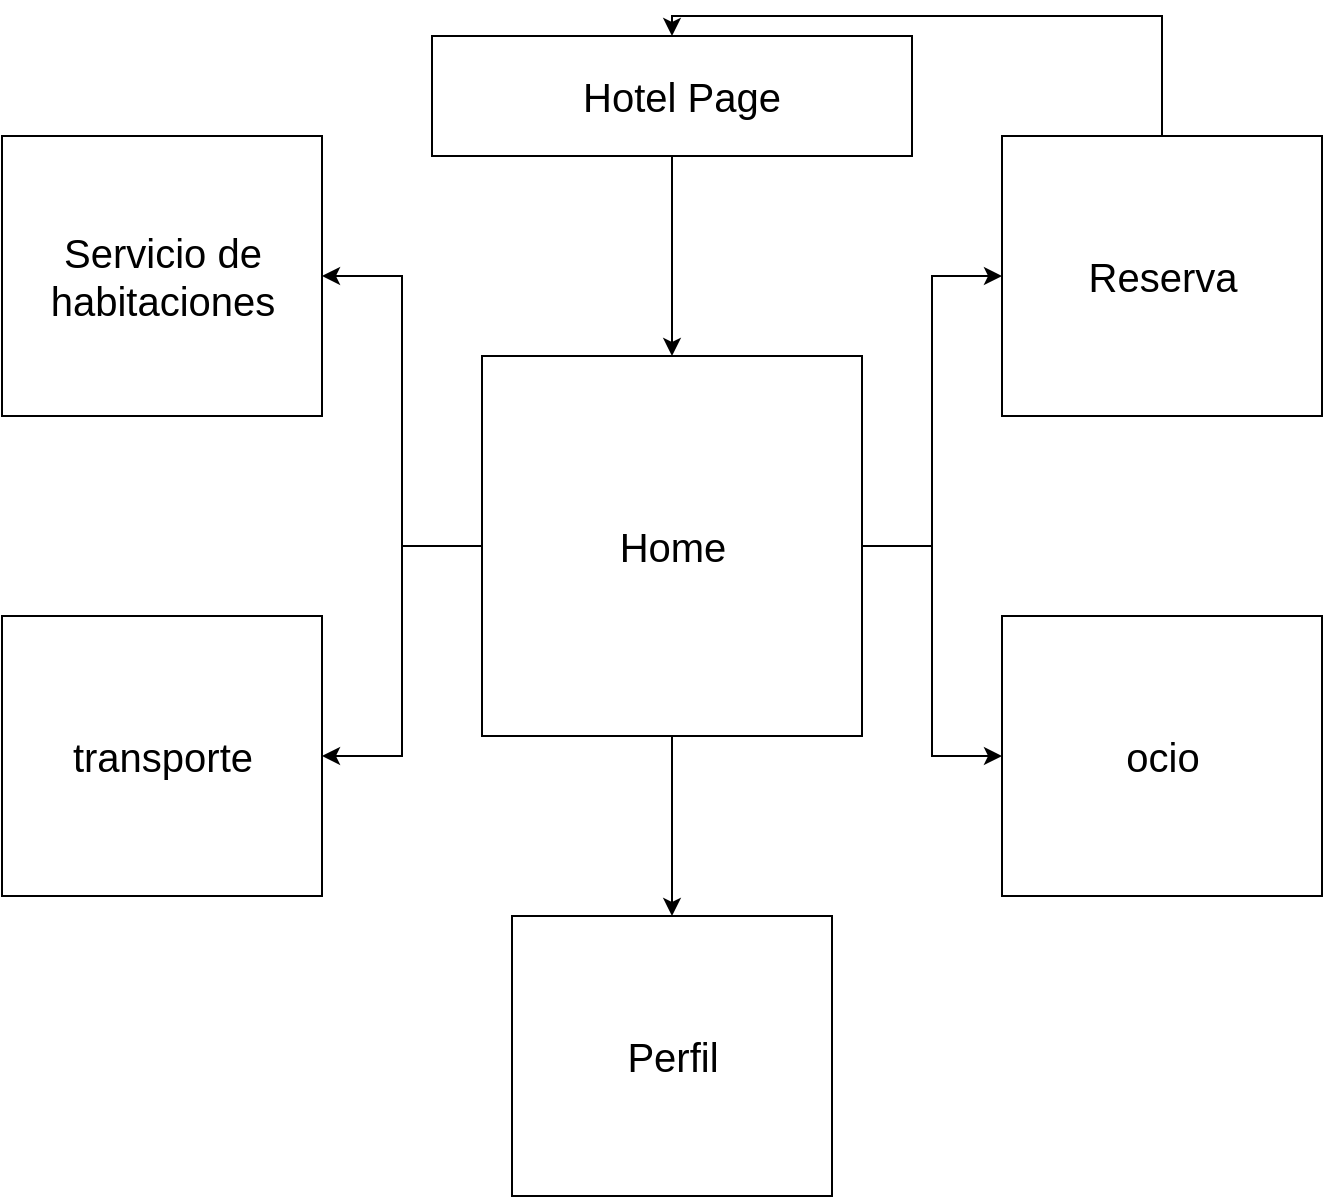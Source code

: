 <mxfile version="14.4.7" type="github">
  <diagram id="xAV35Kj2xdzVyg8GMDYR" name="Page-1">
    <mxGraphModel dx="1038" dy="580" grid="1" gridSize="10" guides="1" tooltips="1" connect="1" arrows="1" fold="1" page="1" pageScale="1" pageWidth="827" pageHeight="1169" math="0" shadow="0">
      <root>
        <mxCell id="0" />
        <mxCell id="1" parent="0" />
        <mxCell id="1Z9WFeVsxztxpnlSM1GO-10" style="edgeStyle=orthogonalEdgeStyle;rounded=0;orthogonalLoop=1;jettySize=auto;html=1;" edge="1" parent="1" source="1Z9WFeVsxztxpnlSM1GO-3" target="1Z9WFeVsxztxpnlSM1GO-5">
          <mxGeometry relative="1" as="geometry" />
        </mxCell>
        <mxCell id="1Z9WFeVsxztxpnlSM1GO-11" style="edgeStyle=orthogonalEdgeStyle;rounded=0;orthogonalLoop=1;jettySize=auto;html=1;" edge="1" parent="1" source="1Z9WFeVsxztxpnlSM1GO-3" target="1Z9WFeVsxztxpnlSM1GO-8">
          <mxGeometry relative="1" as="geometry" />
        </mxCell>
        <mxCell id="1Z9WFeVsxztxpnlSM1GO-12" style="edgeStyle=orthogonalEdgeStyle;rounded=0;orthogonalLoop=1;jettySize=auto;html=1;" edge="1" parent="1" source="1Z9WFeVsxztxpnlSM1GO-3" target="1Z9WFeVsxztxpnlSM1GO-7">
          <mxGeometry relative="1" as="geometry" />
        </mxCell>
        <mxCell id="1Z9WFeVsxztxpnlSM1GO-13" style="edgeStyle=orthogonalEdgeStyle;rounded=0;orthogonalLoop=1;jettySize=auto;html=1;" edge="1" parent="1" source="1Z9WFeVsxztxpnlSM1GO-3" target="1Z9WFeVsxztxpnlSM1GO-9">
          <mxGeometry relative="1" as="geometry" />
        </mxCell>
        <mxCell id="1Z9WFeVsxztxpnlSM1GO-16" style="edgeStyle=orthogonalEdgeStyle;rounded=0;orthogonalLoop=1;jettySize=auto;html=1;" edge="1" parent="1" source="1Z9WFeVsxztxpnlSM1GO-3" target="1Z9WFeVsxztxpnlSM1GO-15">
          <mxGeometry relative="1" as="geometry" />
        </mxCell>
        <mxCell id="1Z9WFeVsxztxpnlSM1GO-3" value="" style="rounded=0;whiteSpace=wrap;html=1;" vertex="1" parent="1">
          <mxGeometry x="340" y="190" width="190" height="190" as="geometry" />
        </mxCell>
        <mxCell id="1Z9WFeVsxztxpnlSM1GO-4" value="&lt;font style=&quot;font-size: 20px&quot;&gt;Home&lt;/font&gt;" style="text;html=1;strokeColor=none;fillColor=none;align=center;verticalAlign=middle;whiteSpace=wrap;rounded=0;" vertex="1" parent="1">
          <mxGeometry x="375.5" y="257.5" width="119" height="55" as="geometry" />
        </mxCell>
        <mxCell id="1Z9WFeVsxztxpnlSM1GO-5" value="" style="rounded=0;whiteSpace=wrap;html=1;" vertex="1" parent="1">
          <mxGeometry x="100" y="80" width="160" height="140" as="geometry" />
        </mxCell>
        <mxCell id="1Z9WFeVsxztxpnlSM1GO-7" value="" style="rounded=0;whiteSpace=wrap;html=1;" vertex="1" parent="1">
          <mxGeometry x="100" y="320" width="160" height="140" as="geometry" />
        </mxCell>
        <mxCell id="1Z9WFeVsxztxpnlSM1GO-26" style="edgeStyle=orthogonalEdgeStyle;rounded=0;orthogonalLoop=1;jettySize=auto;html=1;entryX=0.5;entryY=0;entryDx=0;entryDy=0;" edge="1" parent="1" source="1Z9WFeVsxztxpnlSM1GO-8" target="1Z9WFeVsxztxpnlSM1GO-17">
          <mxGeometry relative="1" as="geometry">
            <mxPoint x="450" y="20" as="targetPoint" />
            <Array as="points">
              <mxPoint x="680" y="20" />
              <mxPoint x="435" y="20" />
            </Array>
          </mxGeometry>
        </mxCell>
        <mxCell id="1Z9WFeVsxztxpnlSM1GO-8" value="" style="rounded=0;whiteSpace=wrap;html=1;" vertex="1" parent="1">
          <mxGeometry x="600" y="80" width="160" height="140" as="geometry" />
        </mxCell>
        <mxCell id="1Z9WFeVsxztxpnlSM1GO-9" value="" style="rounded=0;whiteSpace=wrap;html=1;" vertex="1" parent="1">
          <mxGeometry x="600" y="320" width="160" height="140" as="geometry" />
        </mxCell>
        <mxCell id="1Z9WFeVsxztxpnlSM1GO-15" value="" style="rounded=0;whiteSpace=wrap;html=1;" vertex="1" parent="1">
          <mxGeometry x="355" y="470" width="160" height="140" as="geometry" />
        </mxCell>
        <mxCell id="1Z9WFeVsxztxpnlSM1GO-18" style="edgeStyle=orthogonalEdgeStyle;rounded=0;orthogonalLoop=1;jettySize=auto;html=1;" edge="1" parent="1" source="1Z9WFeVsxztxpnlSM1GO-17" target="1Z9WFeVsxztxpnlSM1GO-3">
          <mxGeometry relative="1" as="geometry" />
        </mxCell>
        <mxCell id="1Z9WFeVsxztxpnlSM1GO-17" value="" style="rounded=0;whiteSpace=wrap;html=1;" vertex="1" parent="1">
          <mxGeometry x="315" y="30" width="240" height="60" as="geometry" />
        </mxCell>
        <mxCell id="1Z9WFeVsxztxpnlSM1GO-19" value="&lt;span style=&quot;font-size: 20px&quot;&gt;Hotel Page&lt;/span&gt;" style="text;html=1;strokeColor=none;fillColor=none;align=center;verticalAlign=middle;whiteSpace=wrap;rounded=0;" vertex="1" parent="1">
          <mxGeometry x="320" y="50" width="240" height="20" as="geometry" />
        </mxCell>
        <mxCell id="1Z9WFeVsxztxpnlSM1GO-20" value="&lt;font style=&quot;font-size: 20px&quot;&gt;Servicio de habitaciones&lt;/font&gt;" style="text;html=1;strokeColor=none;fillColor=none;align=center;verticalAlign=middle;whiteSpace=wrap;rounded=0;" vertex="1" parent="1">
          <mxGeometry x="120.5" y="122.5" width="119" height="55" as="geometry" />
        </mxCell>
        <mxCell id="1Z9WFeVsxztxpnlSM1GO-21" value="&lt;font style=&quot;font-size: 20px&quot;&gt;transporte&lt;/font&gt;" style="text;html=1;strokeColor=none;fillColor=none;align=center;verticalAlign=middle;whiteSpace=wrap;rounded=0;" vertex="1" parent="1">
          <mxGeometry x="120.5" y="362.5" width="119" height="55" as="geometry" />
        </mxCell>
        <mxCell id="1Z9WFeVsxztxpnlSM1GO-22" value="&lt;font style=&quot;font-size: 20px&quot;&gt;ocio&lt;/font&gt;" style="text;html=1;strokeColor=none;fillColor=none;align=center;verticalAlign=middle;whiteSpace=wrap;rounded=0;" vertex="1" parent="1">
          <mxGeometry x="620.5" y="362.5" width="119" height="55" as="geometry" />
        </mxCell>
        <mxCell id="1Z9WFeVsxztxpnlSM1GO-23" value="&lt;font style=&quot;font-size: 20px&quot;&gt;Reserva&lt;/font&gt;" style="text;html=1;strokeColor=none;fillColor=none;align=center;verticalAlign=middle;whiteSpace=wrap;rounded=0;" vertex="1" parent="1">
          <mxGeometry x="620.5" y="122.5" width="119" height="55" as="geometry" />
        </mxCell>
        <mxCell id="1Z9WFeVsxztxpnlSM1GO-25" value="&lt;font style=&quot;font-size: 20px&quot;&gt;Perfil&lt;/font&gt;" style="text;html=1;strokeColor=none;fillColor=none;align=center;verticalAlign=middle;whiteSpace=wrap;rounded=0;" vertex="1" parent="1">
          <mxGeometry x="375.5" y="512.5" width="119" height="55" as="geometry" />
        </mxCell>
      </root>
    </mxGraphModel>
  </diagram>
</mxfile>
